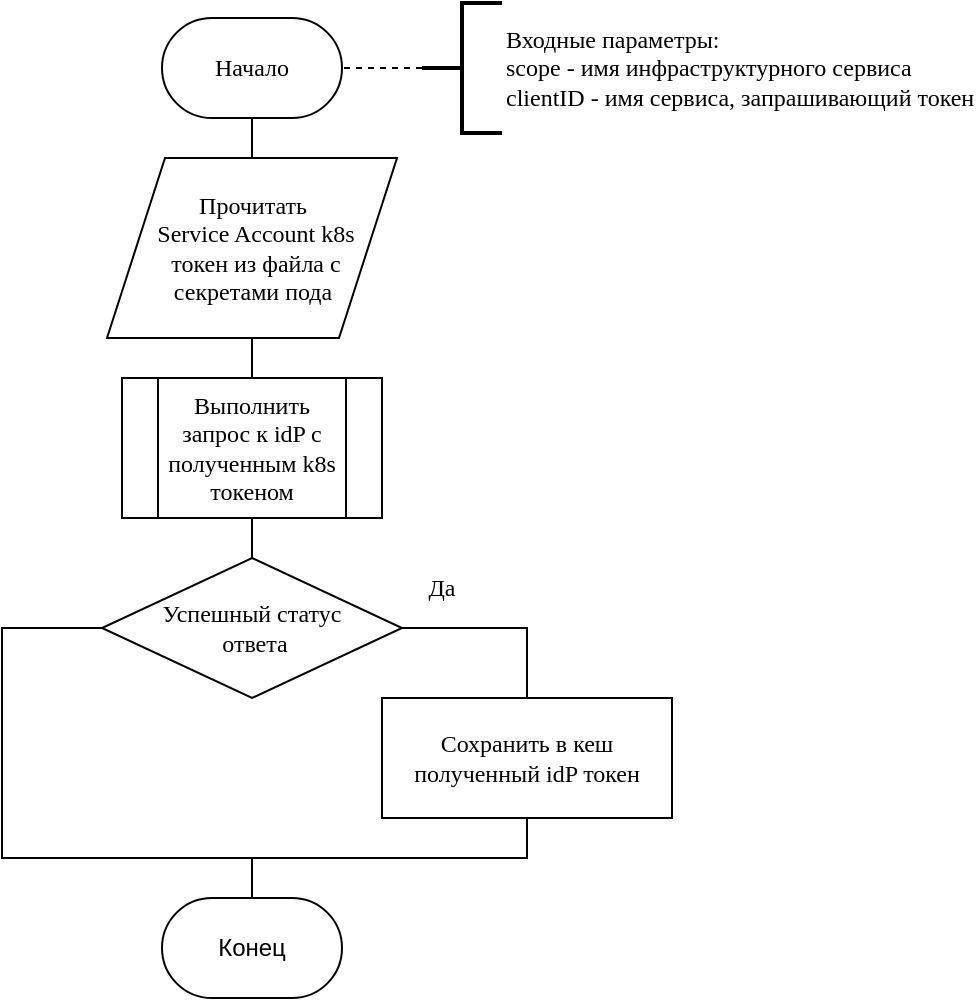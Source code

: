 <mxfile version="27.1.4" pages="3">
  <diagram name="iss_client_token" id="8u49k-BO79VoV8QeYPx8">
    <mxGraphModel dx="921" dy="685" grid="1" gridSize="10" guides="1" tooltips="1" connect="1" arrows="1" fold="1" page="1" pageScale="1" pageWidth="850" pageHeight="1100" math="0" shadow="0">
      <root>
        <mxCell id="0" />
        <mxCell id="1" parent="0" />
        <mxCell id="SMaN4vmV07-vcavInahI-22" style="edgeStyle=orthogonalEdgeStyle;rounded=0;orthogonalLoop=1;jettySize=auto;html=1;exitX=0.5;exitY=0.5;exitDx=0;exitDy=25;exitPerimeter=0;entryX=0.5;entryY=0;entryDx=0;entryDy=0;endArrow=none;startFill=0;" edge="1" parent="1" source="SMaN4vmV07-vcavInahI-4" target="SMaN4vmV07-vcavInahI-7">
          <mxGeometry relative="1" as="geometry" />
        </mxCell>
        <mxCell id="SMaN4vmV07-vcavInahI-4" value="&lt;font face=&quot;Times New Roman&quot;&gt;Начало&lt;/font&gt;" style="html=1;dashed=0;whiteSpace=wrap;shape=mxgraph.dfd.start" vertex="1" parent="1">
          <mxGeometry x="310" y="70" width="90" height="50" as="geometry" />
        </mxCell>
        <mxCell id="SMaN4vmV07-vcavInahI-23" style="edgeStyle=orthogonalEdgeStyle;rounded=0;orthogonalLoop=1;jettySize=auto;html=1;exitX=0.5;exitY=1;exitDx=0;exitDy=0;entryX=0.5;entryY=0;entryDx=0;entryDy=0;endArrow=none;startFill=0;" edge="1" parent="1" source="SMaN4vmV07-vcavInahI-7" target="SMaN4vmV07-vcavInahI-16">
          <mxGeometry relative="1" as="geometry" />
        </mxCell>
        <mxCell id="SMaN4vmV07-vcavInahI-7" value="&lt;font face=&quot;Times New Roman&quot;&gt;Прочитать&lt;/font&gt;&lt;div&gt;&lt;font face=&quot;Times New Roman&quot;&gt;&amp;nbsp;Service Account k8s&lt;/font&gt;&lt;/div&gt;&lt;div&gt;&lt;font face=&quot;Times New Roman&quot;&gt;&amp;nbsp;токен из файла с секретами пода&lt;/font&gt;&lt;/div&gt;" style="shape=parallelogram;perimeter=parallelogramPerimeter;whiteSpace=wrap;html=1;dashed=0;" vertex="1" parent="1">
          <mxGeometry x="282.5" y="140" width="145" height="90" as="geometry" />
        </mxCell>
        <mxCell id="SMaN4vmV07-vcavInahI-28" style="edgeStyle=orthogonalEdgeStyle;rounded=0;orthogonalLoop=1;jettySize=auto;html=1;exitX=0.5;exitY=0;exitDx=0;exitDy=0;entryX=1;entryY=0.5;entryDx=0;entryDy=0;endArrow=none;startFill=0;" edge="1" parent="1" source="SMaN4vmV07-vcavInahI-13" target="SMaN4vmV07-vcavInahI-17">
          <mxGeometry relative="1" as="geometry" />
        </mxCell>
        <mxCell id="SMaN4vmV07-vcavInahI-13" value="&lt;font face=&quot;Times New Roman&quot;&gt;Сохранить в кеш полученный idP токен&lt;/font&gt;" style="html=1;dashed=0;whiteSpace=wrap;" vertex="1" parent="1">
          <mxGeometry x="420" y="410" width="145" height="60" as="geometry" />
        </mxCell>
        <mxCell id="SMaN4vmV07-vcavInahI-14" value="&lt;font face=&quot;Times New Roman&quot;&gt;Входные параметры:&lt;/font&gt;&lt;div&gt;&lt;font face=&quot;Times New Roman&quot;&gt;scope - имя инфраструктурного сервиса&lt;/font&gt;&lt;/div&gt;&lt;div&gt;&lt;font face=&quot;Times New Roman&quot;&gt;clientID - имя сервиса, запрашивающий токен&lt;/font&gt;&lt;/div&gt;" style="strokeWidth=2;html=1;shape=mxgraph.flowchart.annotation_2;align=left;labelPosition=right;pointerEvents=1;" vertex="1" parent="1">
          <mxGeometry x="440" y="62.5" width="40" height="65" as="geometry" />
        </mxCell>
        <mxCell id="SMaN4vmV07-vcavInahI-15" style="edgeStyle=orthogonalEdgeStyle;rounded=0;orthogonalLoop=1;jettySize=auto;html=1;entryX=1;entryY=0.5;entryDx=0;entryDy=0;entryPerimeter=0;dashed=1;endArrow=none;startFill=0;" edge="1" parent="1" source="SMaN4vmV07-vcavInahI-14" target="SMaN4vmV07-vcavInahI-4">
          <mxGeometry relative="1" as="geometry" />
        </mxCell>
        <mxCell id="SMaN4vmV07-vcavInahI-24" style="edgeStyle=orthogonalEdgeStyle;rounded=0;orthogonalLoop=1;jettySize=auto;html=1;exitX=0.5;exitY=1;exitDx=0;exitDy=0;entryX=0.5;entryY=0;entryDx=0;entryDy=0;endArrow=none;startFill=0;" edge="1" parent="1" source="SMaN4vmV07-vcavInahI-16" target="SMaN4vmV07-vcavInahI-17">
          <mxGeometry relative="1" as="geometry" />
        </mxCell>
        <mxCell id="SMaN4vmV07-vcavInahI-16" value="&lt;font face=&quot;Times New Roman&quot;&gt;Выполнить запрос к idP с полученным k8s токеном&lt;/font&gt;" style="verticalLabelPosition=middle;verticalAlign=middle;html=1;shape=process;whiteSpace=wrap;rounded=0;size=0.14;arcSize=6;labelPosition=center;align=center;" vertex="1" parent="1">
          <mxGeometry x="290" y="250" width="130" height="70" as="geometry" />
        </mxCell>
        <mxCell id="SMaN4vmV07-vcavInahI-17" value="&lt;font face=&quot;Times New Roman&quot;&gt;Успешный статус&lt;/font&gt;&lt;div&gt;&lt;font face=&quot;Times New Roman&quot;&gt;&amp;nbsp;ответа&lt;/font&gt;&lt;/div&gt;" style="shape=rhombus;html=1;dashed=0;whiteSpace=wrap;perimeter=rhombusPerimeter;" vertex="1" parent="1">
          <mxGeometry x="280" y="340" width="150" height="70" as="geometry" />
        </mxCell>
        <mxCell id="SMaN4vmV07-vcavInahI-18" value="Конец" style="html=1;dashed=0;whiteSpace=wrap;shape=mxgraph.dfd.start" vertex="1" parent="1">
          <mxGeometry x="310" y="510" width="90" height="50" as="geometry" />
        </mxCell>
        <mxCell id="SMaN4vmV07-vcavInahI-27" style="edgeStyle=orthogonalEdgeStyle;rounded=0;orthogonalLoop=1;jettySize=auto;html=1;exitX=0;exitY=0.5;exitDx=0;exitDy=0;entryX=0.5;entryY=0.5;entryDx=0;entryDy=-25;entryPerimeter=0;endArrow=none;startFill=0;" edge="1" parent="1" source="SMaN4vmV07-vcavInahI-17" target="SMaN4vmV07-vcavInahI-18">
          <mxGeometry relative="1" as="geometry">
            <Array as="points">
              <mxPoint x="230" y="375" />
              <mxPoint x="230" y="490" />
              <mxPoint x="355" y="490" />
            </Array>
          </mxGeometry>
        </mxCell>
        <mxCell id="SMaN4vmV07-vcavInahI-29" style="edgeStyle=orthogonalEdgeStyle;rounded=0;orthogonalLoop=1;jettySize=auto;html=1;exitX=0.5;exitY=1;exitDx=0;exitDy=0;entryX=0.5;entryY=0.5;entryDx=0;entryDy=-25;entryPerimeter=0;endArrow=none;startFill=0;" edge="1" parent="1" source="SMaN4vmV07-vcavInahI-13" target="SMaN4vmV07-vcavInahI-18">
          <mxGeometry relative="1" as="geometry" />
        </mxCell>
        <mxCell id="SMaN4vmV07-vcavInahI-30" value="&lt;font face=&quot;Times New Roman&quot;&gt;Да&lt;/font&gt;" style="text;html=1;align=center;verticalAlign=middle;whiteSpace=wrap;rounded=0;" vertex="1" parent="1">
          <mxGeometry x="420" y="340" width="60" height="30" as="geometry" />
        </mxCell>
      </root>
    </mxGraphModel>
  </diagram>
  <diagram id="StGcum0DCWDhD74kCKky" name="k8s-verify">
    <mxGraphModel dx="746" dy="554" grid="1" gridSize="10" guides="1" tooltips="1" connect="1" arrows="1" fold="1" page="1" pageScale="1" pageWidth="850" pageHeight="1100" math="0" shadow="0">
      <root>
        <mxCell id="0" />
        <mxCell id="1" parent="0" />
        <mxCell id="KXPNcnKafU9tI1YiAyUx-1" style="edgeStyle=orthogonalEdgeStyle;rounded=0;orthogonalLoop=1;jettySize=auto;html=1;exitX=0.5;exitY=0.5;exitDx=0;exitDy=25;exitPerimeter=0;entryX=0.5;entryY=0;entryDx=0;entryDy=0;endArrow=none;startFill=0;" edge="1" parent="1" source="KXPNcnKafU9tI1YiAyUx-2" target="KXPNcnKafU9tI1YiAyUx-4">
          <mxGeometry relative="1" as="geometry" />
        </mxCell>
        <mxCell id="KXPNcnKafU9tI1YiAyUx-2" value="&lt;font face=&quot;Times New Roman&quot;&gt;Начало&lt;/font&gt;" style="html=1;dashed=0;whiteSpace=wrap;shape=mxgraph.dfd.start" vertex="1" parent="1">
          <mxGeometry x="300" y="107.5" width="90" height="50" as="geometry" />
        </mxCell>
        <mxCell id="a2EZjt4IZEsfCSqWQVIU-3" style="edgeStyle=orthogonalEdgeStyle;rounded=0;orthogonalLoop=1;jettySize=auto;html=1;exitX=0.5;exitY=1;exitDx=0;exitDy=0;entryX=0.5;entryY=0;entryDx=0;entryDy=0;endArrow=none;startFill=0;" edge="1" parent="1" source="KXPNcnKafU9tI1YiAyUx-4" target="KXPNcnKafU9tI1YiAyUx-16">
          <mxGeometry relative="1" as="geometry" />
        </mxCell>
        <mxCell id="KXPNcnKafU9tI1YiAyUx-4" value="&lt;font face=&quot;Times New Roman&quot;&gt;Прочитать&lt;/font&gt;&lt;div&gt;&lt;font face=&quot;Times New Roman&quot;&gt;&amp;nbsp;Service Account k8s&lt;/font&gt;&lt;/div&gt;&lt;div&gt;&lt;font face=&quot;Times New Roman&quot;&gt;&amp;nbsp;токен из файла с секретами пода&lt;/font&gt;&lt;/div&gt;" style="shape=parallelogram;perimeter=parallelogramPerimeter;whiteSpace=wrap;html=1;dashed=0;" vertex="1" parent="1">
          <mxGeometry x="272.5" y="177.5" width="145" height="90" as="geometry" />
        </mxCell>
        <mxCell id="KXPNcnKafU9tI1YiAyUx-7" value="&lt;font face=&quot;Times New Roman&quot;&gt;Входные параметры:&lt;/font&gt;&lt;div&gt;&lt;font face=&quot;Times New Roman&quot;&gt;k8s токен клиента&lt;/font&gt;&lt;/div&gt;" style="strokeWidth=2;html=1;shape=mxgraph.flowchart.annotation_2;align=left;labelPosition=right;pointerEvents=1;" vertex="1" parent="1">
          <mxGeometry x="430" y="100" width="40" height="65" as="geometry" />
        </mxCell>
        <mxCell id="KXPNcnKafU9tI1YiAyUx-8" style="edgeStyle=orthogonalEdgeStyle;rounded=0;orthogonalLoop=1;jettySize=auto;html=1;entryX=1;entryY=0.5;entryDx=0;entryDy=0;entryPerimeter=0;dashed=1;endArrow=none;startFill=0;" edge="1" parent="1" source="KXPNcnKafU9tI1YiAyUx-7" target="KXPNcnKafU9tI1YiAyUx-2">
          <mxGeometry relative="1" as="geometry" />
        </mxCell>
        <mxCell id="KXPNcnKafU9tI1YiAyUx-15" value="&lt;font face=&quot;Times New Roman&quot;&gt;Да&lt;/font&gt;" style="text;html=1;align=center;verticalAlign=middle;whiteSpace=wrap;rounded=0;" vertex="1" parent="1">
          <mxGeometry x="400" y="590" width="60" height="30" as="geometry" />
        </mxCell>
        <mxCell id="a2EZjt4IZEsfCSqWQVIU-4" style="edgeStyle=orthogonalEdgeStyle;rounded=0;orthogonalLoop=1;jettySize=auto;html=1;exitX=0.5;exitY=1;exitDx=0;exitDy=0;entryX=0.5;entryY=0;entryDx=0;entryDy=0;endArrow=none;startFill=0;" edge="1" parent="1" source="KXPNcnKafU9tI1YiAyUx-16" target="SFavNCBFmj2Hx83JdKet-1">
          <mxGeometry relative="1" as="geometry" />
        </mxCell>
        <mxCell id="KXPNcnKafU9tI1YiAyUx-16" value="&lt;font face=&quot;Times New Roman&quot;&gt;Прочитать&lt;br&gt;&lt;/font&gt;&lt;div&gt;&lt;span style=&quot;background-color: transparent;&quot;&gt;&lt;font face=&quot;Times New Roman&quot;&gt;Certificate Authority&lt;/font&gt;&lt;/span&gt;&lt;span style=&quot;font-family: &amp;quot;Times New Roman&amp;quot;; background-color: transparent;&quot;&gt;&amp;nbsp;&lt;/span&gt;&lt;/div&gt;&lt;div&gt;&lt;span style=&quot;font-family: &amp;quot;Times New Roman&amp;quot;; background-color: transparent;&quot;&gt;сертификат из файла с секретами пода&lt;/span&gt;&lt;br&gt;&lt;/div&gt;" style="shape=parallelogram;perimeter=parallelogramPerimeter;whiteSpace=wrap;html=1;dashed=0;" vertex="1" parent="1">
          <mxGeometry x="266.25" y="290" width="157.5" height="90" as="geometry" />
        </mxCell>
        <mxCell id="a2EZjt4IZEsfCSqWQVIU-5" style="edgeStyle=orthogonalEdgeStyle;rounded=0;orthogonalLoop=1;jettySize=auto;html=1;exitX=0.5;exitY=1;exitDx=0;exitDy=0;entryX=0.5;entryY=0;entryDx=0;entryDy=0;endArrow=none;startFill=0;" edge="1" parent="1" source="SFavNCBFmj2Hx83JdKet-1" target="SFavNCBFmj2Hx83JdKet-3">
          <mxGeometry relative="1" as="geometry" />
        </mxCell>
        <mxCell id="SFavNCBFmj2Hx83JdKet-1" value="&lt;font face=&quot;Times New Roman&quot;&gt;Выполнить запрос к Kubernetes API с CA для получения JWKs ключей&lt;/font&gt;" style="verticalLabelPosition=middle;verticalAlign=middle;html=1;shape=process;whiteSpace=wrap;rounded=0;size=0.14;arcSize=6;labelPosition=center;align=center;" vertex="1" parent="1">
          <mxGeometry x="270" y="400" width="150" height="80" as="geometry" />
        </mxCell>
        <mxCell id="SFavNCBFmj2Hx83JdKet-2" value="&lt;font face=&quot;Times New Roman&quot;&gt;Вернуть ошибку&lt;/font&gt;" style="html=1;dashed=0;whiteSpace=wrap;" vertex="1" parent="1">
          <mxGeometry x="180" y="850" width="145" height="60" as="geometry" />
        </mxCell>
        <mxCell id="a2EZjt4IZEsfCSqWQVIU-6" style="edgeStyle=orthogonalEdgeStyle;rounded=0;orthogonalLoop=1;jettySize=auto;html=1;exitX=0.5;exitY=1;exitDx=0;exitDy=0;entryX=0.5;entryY=0;entryDx=0;entryDy=0;endArrow=none;startFill=0;" edge="1" parent="1" source="SFavNCBFmj2Hx83JdKet-3" target="SFavNCBFmj2Hx83JdKet-5">
          <mxGeometry relative="1" as="geometry" />
        </mxCell>
        <mxCell id="SFavNCBFmj2Hx83JdKet-3" value="&lt;font face=&quot;Times New Roman&quot;&gt;Расшифровать клиентский k8s токен, используя Kubernetes JWKs ключи&lt;/font&gt;" style="html=1;dashed=0;whiteSpace=wrap;" vertex="1" parent="1">
          <mxGeometry x="272.5" y="500" width="145" height="60" as="geometry" />
        </mxCell>
        <mxCell id="a2EZjt4IZEsfCSqWQVIU-7" style="edgeStyle=orthogonalEdgeStyle;rounded=0;orthogonalLoop=1;jettySize=auto;html=1;exitX=1;exitY=0.5;exitDx=0;exitDy=0;entryX=0.5;entryY=0;entryDx=0;entryDy=0;endArrow=none;startFill=0;" edge="1" parent="1" source="SFavNCBFmj2Hx83JdKet-5" target="SFavNCBFmj2Hx83JdKet-6">
          <mxGeometry relative="1" as="geometry" />
        </mxCell>
        <mxCell id="h0d9cnH1OExeQlMrhMnR-3" style="edgeStyle=orthogonalEdgeStyle;rounded=0;orthogonalLoop=1;jettySize=auto;html=1;exitX=0;exitY=0.5;exitDx=0;exitDy=0;entryX=0.5;entryY=0;entryDx=0;entryDy=0;endArrow=none;startFill=0;" edge="1" parent="1" source="SFavNCBFmj2Hx83JdKet-5" target="SFavNCBFmj2Hx83JdKet-2">
          <mxGeometry relative="1" as="geometry">
            <mxPoint x="295" y="615" as="sourcePoint" />
            <Array as="points">
              <mxPoint x="205" y="615" />
              <mxPoint x="205" y="820" />
              <mxPoint x="253" y="820" />
            </Array>
          </mxGeometry>
        </mxCell>
        <mxCell id="SFavNCBFmj2Hx83JdKet-5" value="&lt;font face=&quot;Times New Roman&quot;&gt;Подлинность&amp;nbsp;&lt;/font&gt;&lt;div&gt;&lt;font face=&quot;Times New Roman&quot;&gt;соответствует&lt;/font&gt;&lt;/div&gt;" style="shape=rhombus;html=1;dashed=0;whiteSpace=wrap;perimeter=rhombusPerimeter;" vertex="1" parent="1">
          <mxGeometry x="270" y="580" width="150" height="70" as="geometry" />
        </mxCell>
        <mxCell id="a2EZjt4IZEsfCSqWQVIU-8" style="edgeStyle=orthogonalEdgeStyle;rounded=0;orthogonalLoop=1;jettySize=auto;html=1;exitX=0.5;exitY=1;exitDx=0;exitDy=0;entryX=0.5;entryY=0;entryDx=0;entryDy=0;endArrow=none;startFill=0;" edge="1" parent="1" source="SFavNCBFmj2Hx83JdKet-6" target="SFavNCBFmj2Hx83JdKet-7">
          <mxGeometry relative="1" as="geometry" />
        </mxCell>
        <mxCell id="SFavNCBFmj2Hx83JdKet-6" value="&lt;font face=&quot;Times New Roman&quot;&gt;Проверить содержимое токена стандартных клеймов и соответствие неймспейса клиенту&lt;/font&gt;" style="html=1;dashed=0;whiteSpace=wrap;" vertex="1" parent="1">
          <mxGeometry x="397.5" y="650" width="145" height="60" as="geometry" />
        </mxCell>
        <mxCell id="h0d9cnH1OExeQlMrhMnR-1" style="edgeStyle=orthogonalEdgeStyle;rounded=0;orthogonalLoop=1;jettySize=auto;html=1;exitX=0;exitY=0.5;exitDx=0;exitDy=0;entryX=0.5;entryY=0;entryDx=0;entryDy=0;endArrow=none;startFill=0;" edge="1" parent="1" source="SFavNCBFmj2Hx83JdKet-7" target="SFavNCBFmj2Hx83JdKet-2">
          <mxGeometry relative="1" as="geometry">
            <Array as="points">
              <mxPoint x="290" y="780" />
              <mxPoint x="290" y="820" />
              <mxPoint x="252" y="820" />
            </Array>
          </mxGeometry>
        </mxCell>
        <mxCell id="SFavNCBFmj2Hx83JdKet-7" value="&lt;font face=&quot;Times New Roman&quot;&gt;Проверка клеймов&lt;/font&gt;&lt;div&gt;&lt;font face=&quot;Times New Roman&quot;&gt;&amp;nbsp;и неймспейса&lt;/font&gt;&lt;div&gt;&lt;font face=&quot;Times New Roman&quot;&gt;&amp;nbsp;пройдена&lt;/font&gt;&lt;/div&gt;&lt;/div&gt;" style="shape=rhombus;html=1;dashed=0;whiteSpace=wrap;perimeter=rhombusPerimeter;" vertex="1" parent="1">
          <mxGeometry x="382.5" y="730" width="175" height="100" as="geometry" />
        </mxCell>
        <mxCell id="a2EZjt4IZEsfCSqWQVIU-1" value="Конец" style="html=1;dashed=0;whiteSpace=wrap;shape=mxgraph.dfd.start" vertex="1" parent="1">
          <mxGeometry x="300" y="950" width="90" height="50" as="geometry" />
        </mxCell>
        <mxCell id="a2EZjt4IZEsfCSqWQVIU-2" value="&lt;font face=&quot;Times New Roman&quot;&gt;Да&lt;/font&gt;" style="text;html=1;align=center;verticalAlign=middle;whiteSpace=wrap;rounded=0;" vertex="1" parent="1">
          <mxGeometry x="530" y="750" width="60" height="30" as="geometry" />
        </mxCell>
        <mxCell id="a2EZjt4IZEsfCSqWQVIU-11" style="edgeStyle=orthogonalEdgeStyle;rounded=0;orthogonalLoop=1;jettySize=auto;html=1;exitX=1;exitY=0.5;exitDx=0;exitDy=0;entryX=0.5;entryY=0.5;entryDx=0;entryDy=-25;entryPerimeter=0;endArrow=none;startFill=0;" edge="1" parent="1" source="SFavNCBFmj2Hx83JdKet-7" target="a2EZjt4IZEsfCSqWQVIU-1">
          <mxGeometry relative="1" as="geometry">
            <Array as="points">
              <mxPoint x="610" y="780" />
              <mxPoint x="610" y="930" />
              <mxPoint x="345" y="930" />
            </Array>
          </mxGeometry>
        </mxCell>
        <mxCell id="a2EZjt4IZEsfCSqWQVIU-15" style="edgeStyle=orthogonalEdgeStyle;rounded=0;orthogonalLoop=1;jettySize=auto;html=1;exitX=0.5;exitY=1;exitDx=0;exitDy=0;entryX=0.5;entryY=0.5;entryDx=0;entryDy=-25;entryPerimeter=0;endArrow=none;startFill=0;" edge="1" parent="1" source="SFavNCBFmj2Hx83JdKet-2" target="a2EZjt4IZEsfCSqWQVIU-1">
          <mxGeometry relative="1" as="geometry" />
        </mxCell>
      </root>
    </mxGraphModel>
  </diagram>
  <diagram id="VIE7nBKQAN6PJStPNsEW" name="roles-verify">
    <mxGraphModel dx="921" dy="685" grid="1" gridSize="10" guides="1" tooltips="1" connect="1" arrows="1" fold="1" page="1" pageScale="1" pageWidth="850" pageHeight="1100" math="0" shadow="0">
      <root>
        <mxCell id="0" />
        <mxCell id="1" parent="0" />
        <mxCell id="6B_b2d9CnxcCaEn2VUXi-7" style="edgeStyle=orthogonalEdgeStyle;rounded=0;orthogonalLoop=1;jettySize=auto;html=1;exitX=0.5;exitY=0.5;exitDx=0;exitDy=25;exitPerimeter=0;entryX=0.5;entryY=0;entryDx=0;entryDy=0;endArrow=none;startFill=0;" edge="1" parent="1" source="VnuT5v4Ma4ulndPwqs35-1" target="3cNpAf2-wrhTHnz30vST-1">
          <mxGeometry relative="1" as="geometry" />
        </mxCell>
        <mxCell id="VnuT5v4Ma4ulndPwqs35-1" value="&lt;font face=&quot;Times New Roman&quot;&gt;Начало&lt;/font&gt;" style="html=1;dashed=0;whiteSpace=wrap;shape=mxgraph.dfd.start" vertex="1" parent="1">
          <mxGeometry x="390" y="127.5" width="90" height="50" as="geometry" />
        </mxCell>
        <mxCell id="Xkp-2mOY2bZM-SyJ1MNx-1" value="Конец" style="html=1;dashed=0;whiteSpace=wrap;shape=mxgraph.dfd.start" vertex="1" parent="1">
          <mxGeometry x="390" y="860" width="90" height="50" as="geometry" />
        </mxCell>
        <mxCell id="EMDl2xHNhfe6MxvaHF8V-2" style="edgeStyle=orthogonalEdgeStyle;rounded=0;orthogonalLoop=1;jettySize=auto;html=1;exitX=0;exitY=0.5;exitDx=0;exitDy=0;exitPerimeter=0;endArrow=none;startFill=0;dashed=1;" edge="1" parent="1" source="EMDl2xHNhfe6MxvaHF8V-1" target="VnuT5v4Ma4ulndPwqs35-1">
          <mxGeometry relative="1" as="geometry" />
        </mxCell>
        <mxCell id="EMDl2xHNhfe6MxvaHF8V-1" value="&lt;font face=&quot;Times New Roman&quot;&gt;Входные параметры:&lt;/font&gt;&lt;div&gt;&lt;font face=&quot;Times New Roman&quot;&gt;подписанный запрос&lt;/font&gt;&lt;/div&gt;&lt;div&gt;&lt;font face=&quot;Times New Roman&quot;&gt;сертификаты IdP&lt;/font&gt;&lt;/div&gt;" style="strokeWidth=2;html=1;shape=mxgraph.flowchart.annotation_2;align=left;labelPosition=right;pointerEvents=1;" vertex="1" parent="1">
          <mxGeometry x="530" y="120" width="40" height="65" as="geometry" />
        </mxCell>
        <mxCell id="6B_b2d9CnxcCaEn2VUXi-8" style="edgeStyle=orthogonalEdgeStyle;rounded=0;orthogonalLoop=1;jettySize=auto;html=1;exitX=0.5;exitY=1;exitDx=0;exitDy=0;entryX=0.5;entryY=0;entryDx=0;entryDy=0;endArrow=none;startFill=0;" edge="1" parent="1" source="3cNpAf2-wrhTHnz30vST-1" target="tVhsMANrIUX0Hb5gIj2v-2">
          <mxGeometry relative="1" as="geometry" />
        </mxCell>
        <mxCell id="3cNpAf2-wrhTHnz30vST-1" value="Взять токен из заголовка запроса" style="rounded=0;whiteSpace=wrap;html=1;" vertex="1" parent="1">
          <mxGeometry x="375" y="200" width="120" height="60" as="geometry" />
        </mxCell>
        <mxCell id="6B_b2d9CnxcCaEn2VUXi-9" style="edgeStyle=orthogonalEdgeStyle;rounded=0;orthogonalLoop=1;jettySize=auto;html=1;exitX=0.5;exitY=1;exitDx=0;exitDy=0;entryX=0.5;entryY=0;entryDx=0;entryDy=0;endArrow=none;startFill=0;" edge="1" parent="1" source="tVhsMANrIUX0Hb5gIj2v-2" target="2dpAT6qHv58PXQwTFmVQ-1">
          <mxGeometry relative="1" as="geometry" />
        </mxCell>
        <mxCell id="tVhsMANrIUX0Hb5gIj2v-2" value="Расшифровать токен сертификатами IdP" style="rounded=0;whiteSpace=wrap;html=1;" vertex="1" parent="1">
          <mxGeometry x="375" y="280" width="120" height="60" as="geometry" />
        </mxCell>
        <mxCell id="6B_b2d9CnxcCaEn2VUXi-6" style="edgeStyle=orthogonalEdgeStyle;rounded=0;orthogonalLoop=1;jettySize=auto;html=1;exitX=0;exitY=0.5;exitDx=0;exitDy=0;entryX=0.5;entryY=0;entryDx=0;entryDy=0;endArrow=none;startFill=0;" edge="1" parent="1" source="2dpAT6qHv58PXQwTFmVQ-1" target="6B_b2d9CnxcCaEn2VUXi-4">
          <mxGeometry relative="1" as="geometry">
            <Array as="points">
              <mxPoint x="300" y="395" />
              <mxPoint x="300" y="720" />
              <mxPoint x="340" y="720" />
            </Array>
          </mxGeometry>
        </mxCell>
        <mxCell id="6B_b2d9CnxcCaEn2VUXi-10" style="edgeStyle=orthogonalEdgeStyle;rounded=0;orthogonalLoop=1;jettySize=auto;html=1;exitX=1;exitY=0.5;exitDx=0;exitDy=0;entryX=0.5;entryY=0;entryDx=0;entryDy=0;endArrow=none;startFill=0;" edge="1" parent="1" source="2dpAT6qHv58PXQwTFmVQ-1" target="2dpAT6qHv58PXQwTFmVQ-2">
          <mxGeometry relative="1" as="geometry" />
        </mxCell>
        <mxCell id="2dpAT6qHv58PXQwTFmVQ-1" value="&lt;font face=&quot;Times New Roman&quot;&gt;Подлинность&amp;nbsp;&lt;/font&gt;&lt;div&gt;&lt;font face=&quot;Times New Roman&quot;&gt;соответствует&lt;/font&gt;&lt;/div&gt;" style="shape=rhombus;html=1;dashed=0;whiteSpace=wrap;perimeter=rhombusPerimeter;" vertex="1" parent="1">
          <mxGeometry x="360" y="360" width="150" height="70" as="geometry" />
        </mxCell>
        <mxCell id="6B_b2d9CnxcCaEn2VUXi-11" style="edgeStyle=orthogonalEdgeStyle;rounded=0;orthogonalLoop=1;jettySize=auto;html=1;exitX=0.5;exitY=1;exitDx=0;exitDy=0;entryX=0.5;entryY=0;entryDx=0;entryDy=0;endArrow=none;startFill=0;" edge="1" parent="1" source="2dpAT6qHv58PXQwTFmVQ-2" target="6B_b2d9CnxcCaEn2VUXi-1">
          <mxGeometry relative="1" as="geometry" />
        </mxCell>
        <mxCell id="2dpAT6qHv58PXQwTFmVQ-2" value="&lt;font face=&quot;Times New Roman&quot;&gt;Взять доступные клиенту роли в текущий сервис&lt;/font&gt;" style="rounded=0;whiteSpace=wrap;html=1;" vertex="1" parent="1">
          <mxGeometry x="480" y="430" width="120" height="60" as="geometry" />
        </mxCell>
        <mxCell id="6B_b2d9CnxcCaEn2VUXi-12" style="edgeStyle=orthogonalEdgeStyle;rounded=0;orthogonalLoop=1;jettySize=auto;html=1;exitX=0.5;exitY=1;exitDx=0;exitDy=0;entryX=0.5;entryY=0;entryDx=0;entryDy=0;endArrow=none;startFill=0;" edge="1" parent="1" source="6B_b2d9CnxcCaEn2VUXi-1" target="6B_b2d9CnxcCaEn2VUXi-2">
          <mxGeometry relative="1" as="geometry" />
        </mxCell>
        <mxCell id="6B_b2d9CnxcCaEn2VUXi-1" value="&lt;font face=&quot;Times New Roman&quot;&gt;Анализ запроса на предмет необходимых ролей&lt;/font&gt;" style="verticalLabelPosition=middle;verticalAlign=middle;html=1;shape=process;whiteSpace=wrap;rounded=0;size=0.14;arcSize=6;labelPosition=center;align=center;" vertex="1" parent="1">
          <mxGeometry x="465" y="520" width="150" height="80" as="geometry" />
        </mxCell>
        <mxCell id="6B_b2d9CnxcCaEn2VUXi-5" style="edgeStyle=orthogonalEdgeStyle;rounded=0;orthogonalLoop=1;jettySize=auto;html=1;exitX=0;exitY=0.5;exitDx=0;exitDy=0;entryX=0.5;entryY=0;entryDx=0;entryDy=0;endArrow=none;startFill=0;" edge="1" parent="1" source="6B_b2d9CnxcCaEn2VUXi-2" target="6B_b2d9CnxcCaEn2VUXi-4">
          <mxGeometry relative="1" as="geometry">
            <Array as="points">
              <mxPoint x="380" y="665" />
              <mxPoint x="380" y="720" />
              <mxPoint x="340" y="720" />
            </Array>
          </mxGeometry>
        </mxCell>
        <mxCell id="6B_b2d9CnxcCaEn2VUXi-14" style="edgeStyle=orthogonalEdgeStyle;rounded=0;orthogonalLoop=1;jettySize=auto;html=1;exitX=1;exitY=0.5;exitDx=0;exitDy=0;entryX=0.5;entryY=0;entryDx=0;entryDy=0;endArrow=none;startFill=0;" edge="1" parent="1" source="6B_b2d9CnxcCaEn2VUXi-2" target="6B_b2d9CnxcCaEn2VUXi-3">
          <mxGeometry relative="1" as="geometry" />
        </mxCell>
        <mxCell id="6B_b2d9CnxcCaEn2VUXi-2" value="&lt;font face=&quot;Times New Roman&quot;&gt;В токене есть&amp;nbsp;&lt;/font&gt;&lt;div&gt;&lt;font face=&quot;Times New Roman&quot;&gt;необходимые роли&lt;/font&gt;&lt;/div&gt;" style="shape=rhombus;html=1;dashed=0;whiteSpace=wrap;perimeter=rhombusPerimeter;" vertex="1" parent="1">
          <mxGeometry x="465" y="630" width="150" height="70" as="geometry" />
        </mxCell>
        <mxCell id="6B_b2d9CnxcCaEn2VUXi-3" value="Разрешить запрос" style="rounded=0;whiteSpace=wrap;html=1;" vertex="1" parent="1">
          <mxGeometry x="580" y="750" width="120" height="60" as="geometry" />
        </mxCell>
        <mxCell id="6B_b2d9CnxcCaEn2VUXi-4" value="Вернуть ошибку доступа" style="rounded=0;whiteSpace=wrap;html=1;" vertex="1" parent="1">
          <mxGeometry x="280" y="750" width="120" height="60" as="geometry" />
        </mxCell>
        <mxCell id="6B_b2d9CnxcCaEn2VUXi-15" style="edgeStyle=orthogonalEdgeStyle;rounded=0;orthogonalLoop=1;jettySize=auto;html=1;exitX=0.5;exitY=1;exitDx=0;exitDy=0;entryX=0.5;entryY=0.5;entryDx=0;entryDy=-25;entryPerimeter=0;endArrow=none;startFill=0;" edge="1" parent="1" source="6B_b2d9CnxcCaEn2VUXi-3" target="Xkp-2mOY2bZM-SyJ1MNx-1">
          <mxGeometry relative="1" as="geometry" />
        </mxCell>
        <mxCell id="6B_b2d9CnxcCaEn2VUXi-17" style="edgeStyle=orthogonalEdgeStyle;rounded=0;orthogonalLoop=1;jettySize=auto;html=1;exitX=0.5;exitY=1;exitDx=0;exitDy=0;entryX=0.5;entryY=0.5;entryDx=0;entryDy=-25;entryPerimeter=0;endArrow=none;startFill=0;" edge="1" parent="1" source="6B_b2d9CnxcCaEn2VUXi-4" target="Xkp-2mOY2bZM-SyJ1MNx-1">
          <mxGeometry relative="1" as="geometry" />
        </mxCell>
        <mxCell id="C8zCnxwh5iqK5Mkch871-1" value="&lt;font face=&quot;Times New Roman&quot;&gt;Да&lt;/font&gt;" style="text;html=1;align=center;verticalAlign=middle;whiteSpace=wrap;rounded=0;" vertex="1" parent="1">
          <mxGeometry x="490" y="370" width="60" height="30" as="geometry" />
        </mxCell>
        <mxCell id="C8zCnxwh5iqK5Mkch871-2" value="&lt;font face=&quot;Times New Roman&quot;&gt;Да&lt;/font&gt;" style="text;html=1;align=center;verticalAlign=middle;whiteSpace=wrap;rounded=0;" vertex="1" parent="1">
          <mxGeometry x="590" y="640" width="60" height="30" as="geometry" />
        </mxCell>
      </root>
    </mxGraphModel>
  </diagram>
</mxfile>
